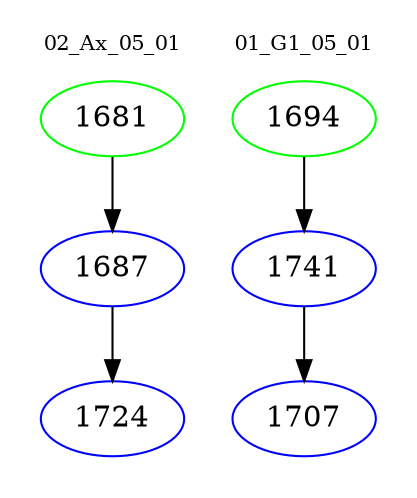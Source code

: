 digraph{
subgraph cluster_0 {
color = white
label = "02_Ax_05_01";
fontsize=10;
T0_1681 [label="1681", color="green"]
T0_1681 -> T0_1687 [color="black"]
T0_1687 [label="1687", color="blue"]
T0_1687 -> T0_1724 [color="black"]
T0_1724 [label="1724", color="blue"]
}
subgraph cluster_1 {
color = white
label = "01_G1_05_01";
fontsize=10;
T1_1694 [label="1694", color="green"]
T1_1694 -> T1_1741 [color="black"]
T1_1741 [label="1741", color="blue"]
T1_1741 -> T1_1707 [color="black"]
T1_1707 [label="1707", color="blue"]
}
}
